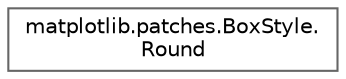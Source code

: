 digraph "Graphical Class Hierarchy"
{
 // LATEX_PDF_SIZE
  bgcolor="transparent";
  edge [fontname=Helvetica,fontsize=10,labelfontname=Helvetica,labelfontsize=10];
  node [fontname=Helvetica,fontsize=10,shape=box,height=0.2,width=0.4];
  rankdir="LR";
  Node0 [id="Node000000",label="matplotlib.patches.BoxStyle.\lRound",height=0.2,width=0.4,color="grey40", fillcolor="white", style="filled",URL="$da/d5c/classmatplotlib_1_1patches_1_1BoxStyle_1_1Round.html",tooltip=" "];
}
